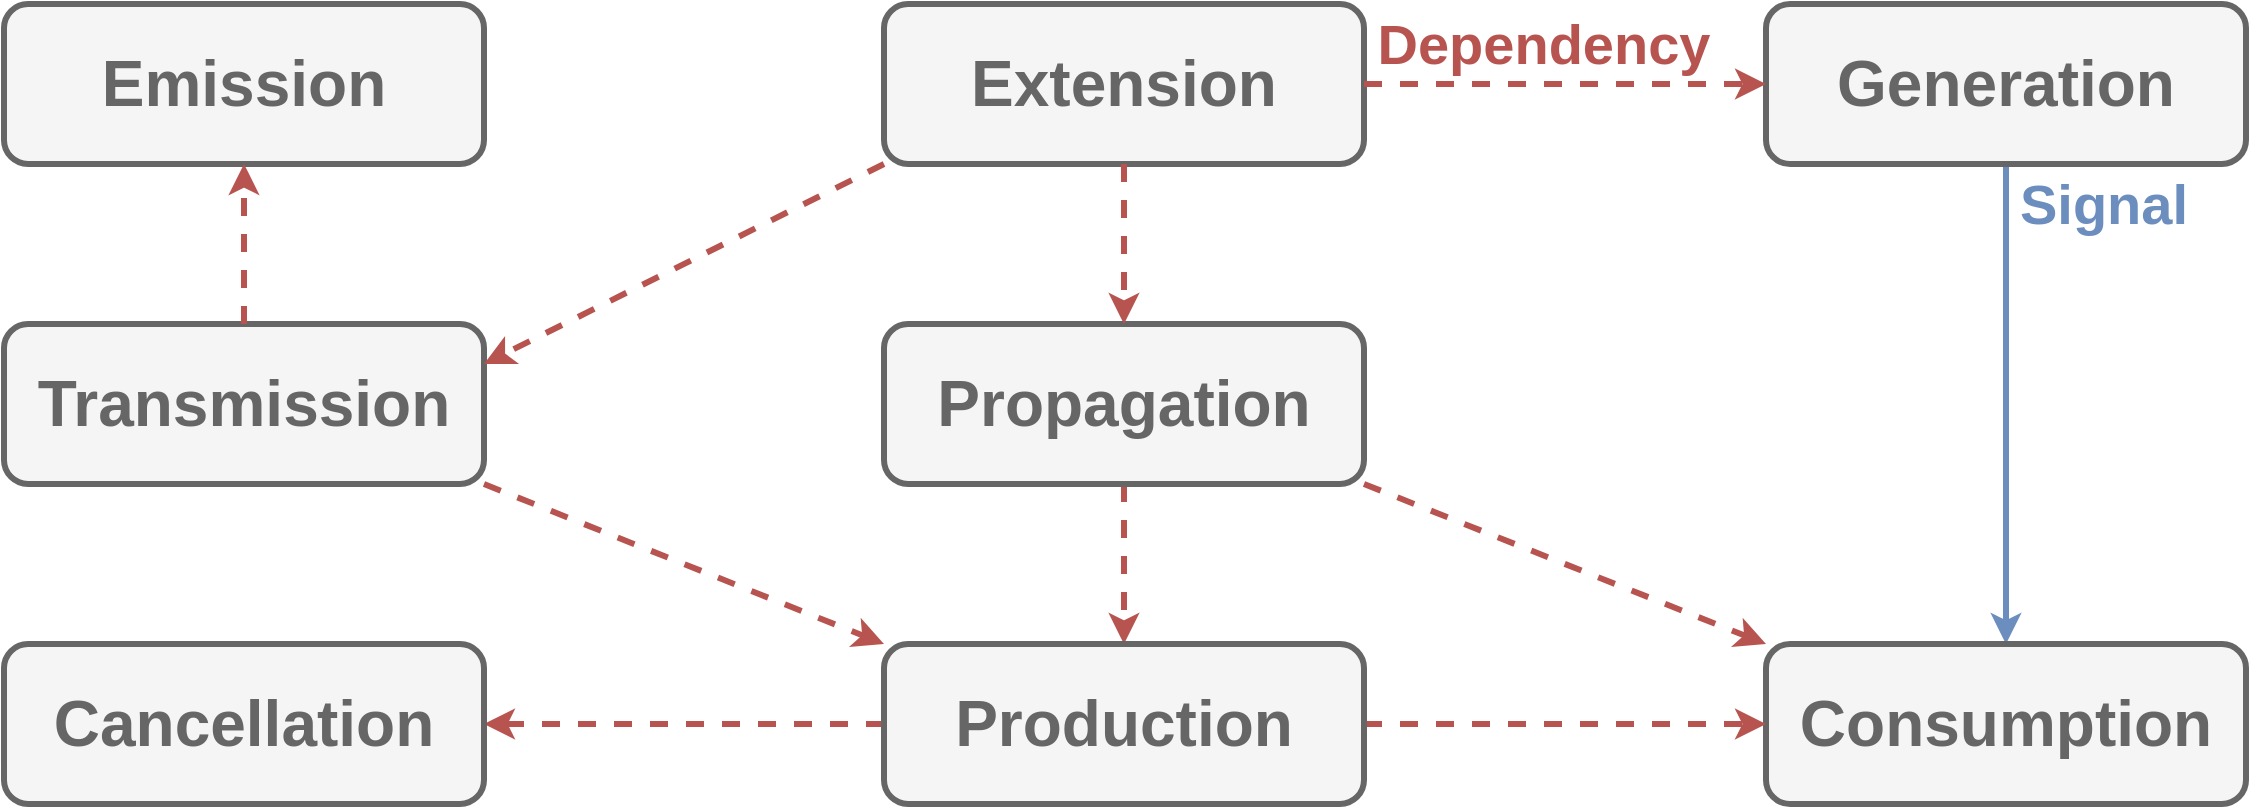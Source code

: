 <mxfile version="14.6.12" type="google"><diagram id="gIC-P3XVZgYCY64oVcCS" name="Page-1"><mxGraphModel dx="1422" dy="1931" grid="1" gridSize="10" guides="1" tooltips="1" connect="1" arrows="1" fold="1" page="1" pageScale="1" pageWidth="827" pageHeight="1169" math="0" shadow="0"><root><mxCell id="0"/><mxCell id="1" parent="0"/><mxCell id="eqrpfjDCh0OEoCgRvdLx-40" value="" style="endArrow=classic;html=1;fillColor=#f8cecc;strokeColor=#b85450;strokeWidth=3;dashed=1;exitX=0;exitY=0.5;exitDx=0;exitDy=0;" parent="1" source="eqrpfjDCh0OEoCgRvdLx-48" target="eqrpfjDCh0OEoCgRvdLx-61" edge="1"><mxGeometry width="50" height="50" relative="1" as="geometry"><mxPoint x="530" y="380" as="sourcePoint"/><mxPoint x="520" y="370" as="targetPoint"/></mxGeometry></mxCell><mxCell id="eqrpfjDCh0OEoCgRvdLx-41" value="" style="endArrow=classic;html=1;strokeWidth=3;fillColor=#dae8fc;strokeColor=#6c8ebf;elbow=vertical;startArrow=none;exitX=0.5;exitY=1;exitDx=0;exitDy=0;" parent="1" source="2c3kuDM8CaG03kR2EPPc-1" target="eqrpfjDCh0OEoCgRvdLx-53" edge="1"><mxGeometry width="50" height="50" relative="1" as="geometry"><mxPoint x="440" y="430" as="sourcePoint"/><mxPoint x="1030" y="440" as="targetPoint"/></mxGeometry></mxCell><mxCell id="eqrpfjDCh0OEoCgRvdLx-42" value="&lt;b&gt;&lt;font style=&quot;font-size: 28px&quot; color=&quot;#b85450&quot;&gt;Dependency&lt;/font&gt;&lt;/b&gt;" style="text;html=1;align=center;verticalAlign=middle;whiteSpace=wrap;rounded=0;" parent="1" vertex="1"><mxGeometry x="800" y="-40" width="180" height="40" as="geometry"/></mxCell><mxCell id="eqrpfjDCh0OEoCgRvdLx-43" value="&lt;b&gt;&lt;font style=&quot;font-size: 28px&quot; color=&quot;#6c8ebf&quot;&gt;Signal&lt;/font&gt;&lt;/b&gt;" style="text;html=1;align=center;verticalAlign=middle;whiteSpace=wrap;rounded=0;" parent="1" vertex="1"><mxGeometry x="1120" y="40" width="100" height="40" as="geometry"/></mxCell><mxCell id="eqrpfjDCh0OEoCgRvdLx-53" value="&lt;font style=&quot;font-size: 32px&quot; color=&quot;#666666&quot;&gt;&lt;b&gt;Consumption&lt;/b&gt;&lt;/font&gt;" style="rounded=1;whiteSpace=wrap;html=1;fillColor=#f5f5f5;strokeColor=#666666;strokeWidth=3;fontColor=#333333;" parent="1" vertex="1"><mxGeometry x="1001" y="280" width="240" height="80" as="geometry"/></mxCell><mxCell id="eqrpfjDCh0OEoCgRvdLx-61" value="&lt;font style=&quot;font-size: 32px&quot; color=&quot;#666666&quot;&gt;&lt;b&gt;Cancellation&lt;/b&gt;&lt;/font&gt;" style="rounded=1;whiteSpace=wrap;html=1;fillColor=#f5f5f5;strokeColor=#666666;strokeWidth=3;fontColor=#333333;" parent="1" vertex="1"><mxGeometry x="120" y="280" width="240" height="80" as="geometry"/></mxCell><mxCell id="eqrpfjDCh0OEoCgRvdLx-62" value="" style="endArrow=classic;html=1;exitX=1;exitY=0.5;exitDx=0;exitDy=0;fillColor=#f8cecc;strokeColor=#b85450;strokeWidth=3;dashed=1;entryX=0;entryY=0.5;entryDx=0;entryDy=0;" parent="1" source="eqrpfjDCh0OEoCgRvdLx-48" target="eqrpfjDCh0OEoCgRvdLx-53" edge="1"><mxGeometry width="50" height="50" relative="1" as="geometry"><mxPoint x="780" y="240" as="sourcePoint"/><mxPoint x="640" y="40" as="targetPoint"/><Array as="points"/></mxGeometry></mxCell><mxCell id="ZfEk3V_KvG8X9Mm2SXiz-1" value="&lt;b style=&quot;color: rgb(102 , 102 , 102) ; font-size: 32px&quot;&gt;Emission&lt;/b&gt;" style="rounded=1;whiteSpace=wrap;html=1;fillColor=#f5f5f5;strokeColor=#666666;strokeWidth=3;fontColor=#333333;" parent="1" vertex="1"><mxGeometry x="120" y="-40" width="240" height="80" as="geometry"/></mxCell><mxCell id="ZfEk3V_KvG8X9Mm2SXiz-2" value="&lt;font color=&quot;#666666&quot;&gt;&lt;span style=&quot;font-size: 32px&quot;&gt;&lt;b&gt;Transmission&lt;/b&gt;&lt;/span&gt;&lt;/font&gt;" style="rounded=1;whiteSpace=wrap;html=1;fillColor=#f5f5f5;strokeColor=#666666;strokeWidth=3;fontColor=#333333;" parent="1" vertex="1"><mxGeometry x="120" y="120" width="240" height="80" as="geometry"/></mxCell><mxCell id="ZfEk3V_KvG8X9Mm2SXiz-3" value="" style="endArrow=classic;html=1;fillColor=#f8cecc;strokeColor=#b85450;strokeWidth=3;dashed=1;exitX=1;exitY=1;exitDx=0;exitDy=0;entryX=0;entryY=0;entryDx=0;entryDy=0;" parent="1" source="eqrpfjDCh0OEoCgRvdLx-52" target="eqrpfjDCh0OEoCgRvdLx-53" edge="1"><mxGeometry width="50" height="50" relative="1" as="geometry"><mxPoint x="1008" y="240" as="sourcePoint"/><mxPoint x="380" y="520" as="targetPoint"/></mxGeometry></mxCell><mxCell id="ZfEk3V_KvG8X9Mm2SXiz-4" value="" style="endArrow=classic;html=1;exitX=0.5;exitY=1;exitDx=0;exitDy=0;fillColor=#f8cecc;strokeColor=#b85450;strokeWidth=3;dashed=1;" parent="1" source="eqrpfjDCh0OEoCgRvdLx-52" target="eqrpfjDCh0OEoCgRvdLx-48" edge="1"><mxGeometry width="50" height="50" relative="1" as="geometry"><mxPoint x="530" y="490" as="sourcePoint"/><mxPoint x="770" y="330" as="targetPoint"/></mxGeometry></mxCell><mxCell id="eqrpfjDCh0OEoCgRvdLx-48" value="&lt;b style=&quot;color: rgb(102 , 102 , 102) ; font-size: 32px&quot;&gt;Production&lt;/b&gt;" style="rounded=1;whiteSpace=wrap;html=1;strokeWidth=3;fillColor=#f5f5f5;strokeColor=#666666;fontColor=#333333;" parent="1" vertex="1"><mxGeometry x="560" y="280" width="240" height="80" as="geometry"/></mxCell><mxCell id="sPj9rA1B7awUyDhXpXGr-3" value="" style="endArrow=classic;html=1;fillColor=#f8cecc;strokeColor=#b85450;strokeWidth=3;dashed=1;exitX=0.5;exitY=0;exitDx=0;exitDy=0;entryX=0.5;entryY=1;entryDx=0;entryDy=0;" parent="1" source="ZfEk3V_KvG8X9Mm2SXiz-2" target="ZfEk3V_KvG8X9Mm2SXiz-1" edge="1"><mxGeometry width="50" height="50" relative="1" as="geometry"><mxPoint x="790" y="560" as="sourcePoint"/><mxPoint x="940" y="560" as="targetPoint"/><Array as="points"/></mxGeometry></mxCell><mxCell id="sPj9rA1B7awUyDhXpXGr-4" value="" style="endArrow=classic;html=1;fillColor=#f8cecc;strokeColor=#b85450;strokeWidth=3;dashed=1;entryX=0;entryY=0;entryDx=0;entryDy=0;exitX=1;exitY=1;exitDx=0;exitDy=0;" parent="1" source="ZfEk3V_KvG8X9Mm2SXiz-2" target="eqrpfjDCh0OEoCgRvdLx-48" edge="1"><mxGeometry width="50" height="50" relative="1" as="geometry"><mxPoint x="440" y="200" as="sourcePoint"/><mxPoint x="550" y="240" as="targetPoint"/></mxGeometry></mxCell><mxCell id="eqrpfjDCh0OEoCgRvdLx-52" value="&lt;font color=&quot;#666666&quot;&gt;&lt;span style=&quot;font-size: 32px&quot;&gt;&lt;b&gt;Propagation&lt;/b&gt;&lt;/span&gt;&lt;/font&gt;" style="rounded=1;whiteSpace=wrap;html=1;fillColor=#f5f5f5;strokeColor=#666666;strokeWidth=3;fontColor=#333333;" parent="1" vertex="1"><mxGeometry x="560" y="120" width="240" height="80" as="geometry"/></mxCell><mxCell id="2c3kuDM8CaG03kR2EPPc-1" value="&lt;b style=&quot;color: rgb(102 , 102 , 102) ; font-size: 32px&quot;&gt;Generation&lt;/b&gt;" style="rounded=1;whiteSpace=wrap;html=1;fillColor=#f5f5f5;strokeColor=#666666;strokeWidth=3;fontColor=#333333;" parent="1" vertex="1"><mxGeometry x="1001" y="-40" width="240" height="80" as="geometry"/></mxCell><mxCell id="2c3kuDM8CaG03kR2EPPc-2" value="&lt;font color=&quot;#666666&quot;&gt;&lt;span style=&quot;font-size: 32px&quot;&gt;&lt;b&gt;Extension&lt;/b&gt;&lt;/span&gt;&lt;/font&gt;" style="rounded=1;whiteSpace=wrap;html=1;fillColor=#f5f5f5;strokeColor=#666666;strokeWidth=3;fontColor=#333333;" parent="1" vertex="1"><mxGeometry x="560" y="-40" width="240" height="80" as="geometry"/></mxCell><mxCell id="2c3kuDM8CaG03kR2EPPc-5" value="" style="endArrow=classic;html=1;entryX=1;entryY=0.25;entryDx=0;entryDy=0;fillColor=#f8cecc;strokeColor=#b85450;strokeWidth=3;dashed=1;exitX=0;exitY=1;exitDx=0;exitDy=0;" parent="1" source="2c3kuDM8CaG03kR2EPPc-2" target="ZfEk3V_KvG8X9Mm2SXiz-2" edge="1"><mxGeometry width="50" height="50" relative="1" as="geometry"><mxPoint x="670" y="370" as="sourcePoint"/><mxPoint x="670" y="450" as="targetPoint"/></mxGeometry></mxCell><mxCell id="2c3kuDM8CaG03kR2EPPc-6" value="" style="endArrow=classic;html=1;entryX=0.5;entryY=0;entryDx=0;entryDy=0;fillColor=#f8cecc;strokeColor=#b85450;strokeWidth=3;dashed=1;exitX=0.5;exitY=1;exitDx=0;exitDy=0;" parent="1" source="2c3kuDM8CaG03kR2EPPc-2" target="eqrpfjDCh0OEoCgRvdLx-52" edge="1"><mxGeometry width="50" height="50" relative="1" as="geometry"><mxPoint x="660" y="40" as="sourcePoint"/><mxPoint x="530" y="150" as="targetPoint"/></mxGeometry></mxCell><mxCell id="2c3kuDM8CaG03kR2EPPc-8" value="" style="endArrow=classic;html=1;entryX=0;entryY=0.5;entryDx=0;entryDy=0;fillColor=#f8cecc;strokeColor=#b85450;strokeWidth=3;dashed=1;exitX=1;exitY=0.5;exitDx=0;exitDy=0;" parent="1" source="2c3kuDM8CaG03kR2EPPc-2" target="2c3kuDM8CaG03kR2EPPc-1" edge="1"><mxGeometry width="50" height="50" relative="1" as="geometry"><mxPoint x="670" y="50" as="sourcePoint"/><mxPoint x="810" y="150" as="targetPoint"/></mxGeometry></mxCell></root></mxGraphModel></diagram></mxfile>
